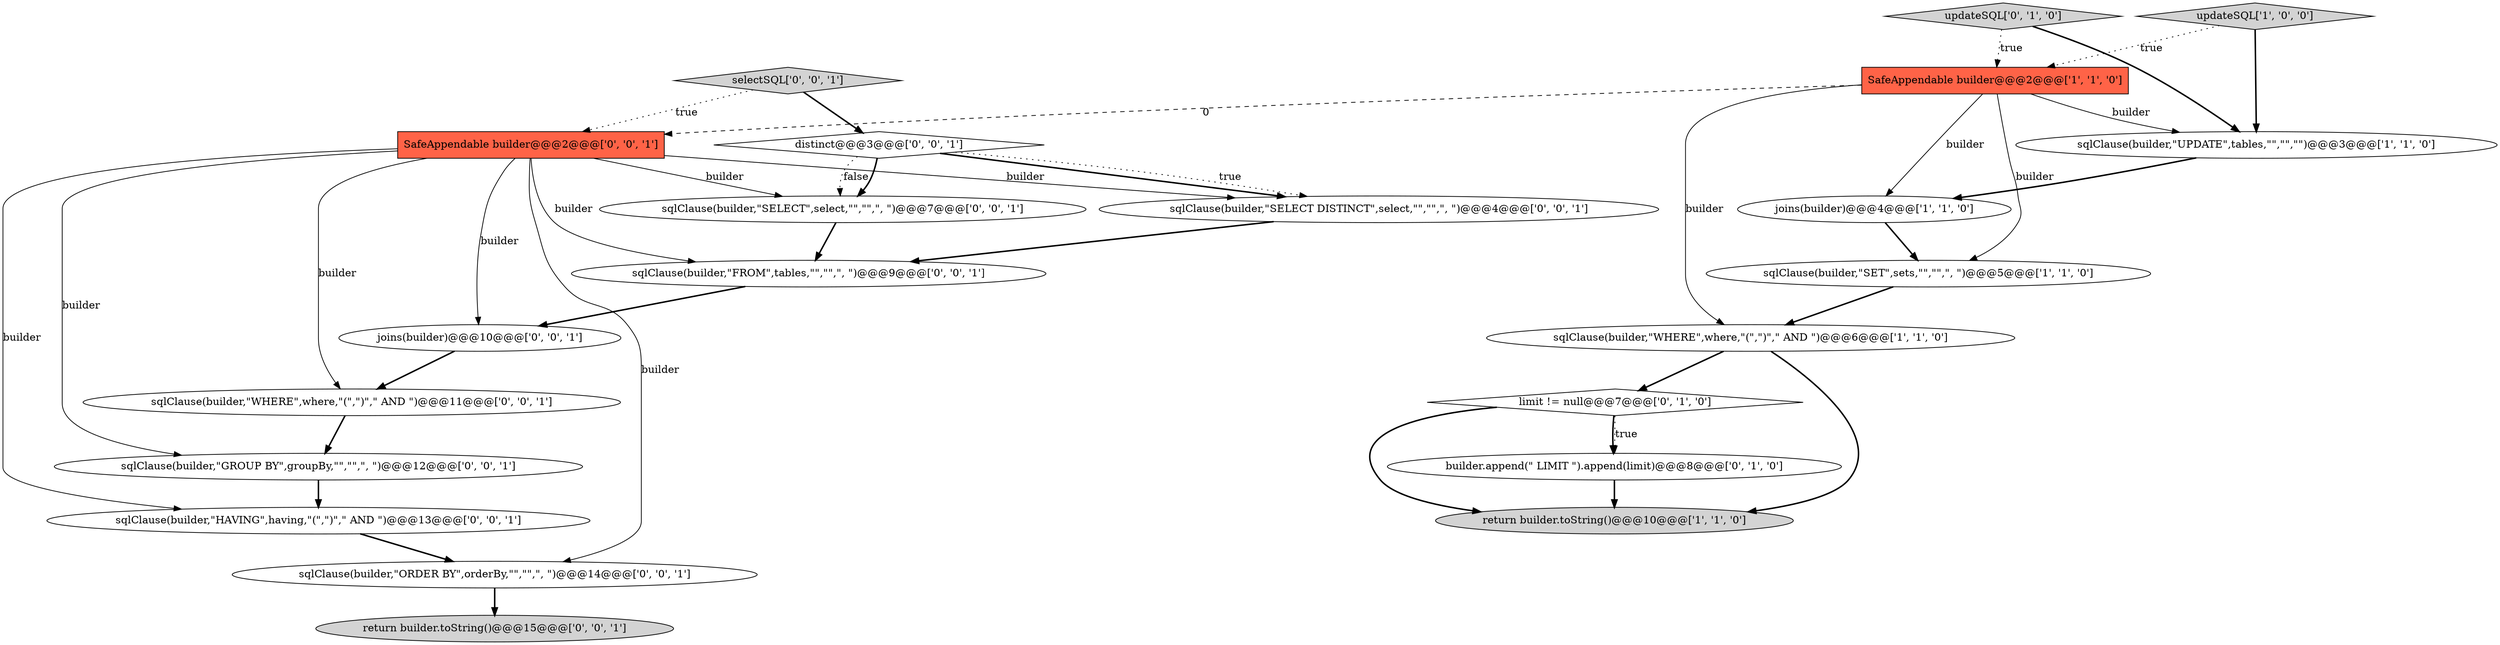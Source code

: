 digraph {
19 [style = filled, label = "sqlClause(builder,\"HAVING\",having,\"(\",\")\",\" AND \")@@@13@@@['0', '0', '1']", fillcolor = white, shape = ellipse image = "AAA0AAABBB3BBB"];
3 [style = filled, label = "sqlClause(builder,\"SET\",sets,\"\",\"\",\", \")@@@5@@@['1', '1', '0']", fillcolor = white, shape = ellipse image = "AAA0AAABBB1BBB"];
13 [style = filled, label = "sqlClause(builder,\"ORDER BY\",orderBy,\"\",\"\",\", \")@@@14@@@['0', '0', '1']", fillcolor = white, shape = ellipse image = "AAA0AAABBB3BBB"];
0 [style = filled, label = "SafeAppendable builder@@@2@@@['1', '1', '0']", fillcolor = tomato, shape = box image = "AAA0AAABBB1BBB"];
1 [style = filled, label = "joins(builder)@@@4@@@['1', '1', '0']", fillcolor = white, shape = ellipse image = "AAA0AAABBB1BBB"];
2 [style = filled, label = "return builder.toString()@@@10@@@['1', '1', '0']", fillcolor = lightgray, shape = ellipse image = "AAA0AAABBB1BBB"];
5 [style = filled, label = "updateSQL['1', '0', '0']", fillcolor = lightgray, shape = diamond image = "AAA0AAABBB1BBB"];
12 [style = filled, label = "sqlClause(builder,\"SELECT DISTINCT\",select,\"\",\"\",\", \")@@@4@@@['0', '0', '1']", fillcolor = white, shape = ellipse image = "AAA0AAABBB3BBB"];
10 [style = filled, label = "sqlClause(builder,\"SELECT\",select,\"\",\"\",\", \")@@@7@@@['0', '0', '1']", fillcolor = white, shape = ellipse image = "AAA0AAABBB3BBB"];
6 [style = filled, label = "sqlClause(builder,\"WHERE\",where,\"(\",\")\",\" AND \")@@@6@@@['1', '1', '0']", fillcolor = white, shape = ellipse image = "AAA0AAABBB1BBB"];
21 [style = filled, label = "return builder.toString()@@@15@@@['0', '0', '1']", fillcolor = lightgray, shape = ellipse image = "AAA0AAABBB3BBB"];
4 [style = filled, label = "sqlClause(builder,\"UPDATE\",tables,\"\",\"\",\"\")@@@3@@@['1', '1', '0']", fillcolor = white, shape = ellipse image = "AAA0AAABBB1BBB"];
15 [style = filled, label = "SafeAppendable builder@@@2@@@['0', '0', '1']", fillcolor = tomato, shape = box image = "AAA0AAABBB3BBB"];
17 [style = filled, label = "joins(builder)@@@10@@@['0', '0', '1']", fillcolor = white, shape = ellipse image = "AAA0AAABBB3BBB"];
7 [style = filled, label = "builder.append(\" LIMIT \").append(limit)@@@8@@@['0', '1', '0']", fillcolor = white, shape = ellipse image = "AAA1AAABBB2BBB"];
18 [style = filled, label = "sqlClause(builder,\"GROUP BY\",groupBy,\"\",\"\",\", \")@@@12@@@['0', '0', '1']", fillcolor = white, shape = ellipse image = "AAA0AAABBB3BBB"];
20 [style = filled, label = "sqlClause(builder,\"FROM\",tables,\"\",\"\",\", \")@@@9@@@['0', '0', '1']", fillcolor = white, shape = ellipse image = "AAA0AAABBB3BBB"];
16 [style = filled, label = "sqlClause(builder,\"WHERE\",where,\"(\",\")\",\" AND \")@@@11@@@['0', '0', '1']", fillcolor = white, shape = ellipse image = "AAA0AAABBB3BBB"];
11 [style = filled, label = "distinct@@@3@@@['0', '0', '1']", fillcolor = white, shape = diamond image = "AAA0AAABBB3BBB"];
9 [style = filled, label = "limit != null@@@7@@@['0', '1', '0']", fillcolor = white, shape = diamond image = "AAA1AAABBB2BBB"];
14 [style = filled, label = "selectSQL['0', '0', '1']", fillcolor = lightgray, shape = diamond image = "AAA0AAABBB3BBB"];
8 [style = filled, label = "updateSQL['0', '1', '0']", fillcolor = lightgray, shape = diamond image = "AAA0AAABBB2BBB"];
10->20 [style = bold, label=""];
5->0 [style = dotted, label="true"];
11->10 [style = dotted, label="false"];
11->12 [style = bold, label=""];
15->10 [style = solid, label="builder"];
15->13 [style = solid, label="builder"];
8->4 [style = bold, label=""];
11->12 [style = dotted, label="true"];
15->20 [style = solid, label="builder"];
15->17 [style = solid, label="builder"];
16->18 [style = bold, label=""];
9->7 [style = dotted, label="true"];
15->16 [style = solid, label="builder"];
9->2 [style = bold, label=""];
15->18 [style = solid, label="builder"];
14->11 [style = bold, label=""];
5->4 [style = bold, label=""];
4->1 [style = bold, label=""];
6->2 [style = bold, label=""];
9->7 [style = bold, label=""];
3->6 [style = bold, label=""];
6->9 [style = bold, label=""];
19->13 [style = bold, label=""];
1->3 [style = bold, label=""];
11->10 [style = bold, label=""];
14->15 [style = dotted, label="true"];
0->3 [style = solid, label="builder"];
0->4 [style = solid, label="builder"];
18->19 [style = bold, label=""];
15->12 [style = solid, label="builder"];
0->6 [style = solid, label="builder"];
0->1 [style = solid, label="builder"];
12->20 [style = bold, label=""];
15->19 [style = solid, label="builder"];
20->17 [style = bold, label=""];
0->15 [style = dashed, label="0"];
17->16 [style = bold, label=""];
8->0 [style = dotted, label="true"];
13->21 [style = bold, label=""];
7->2 [style = bold, label=""];
}
